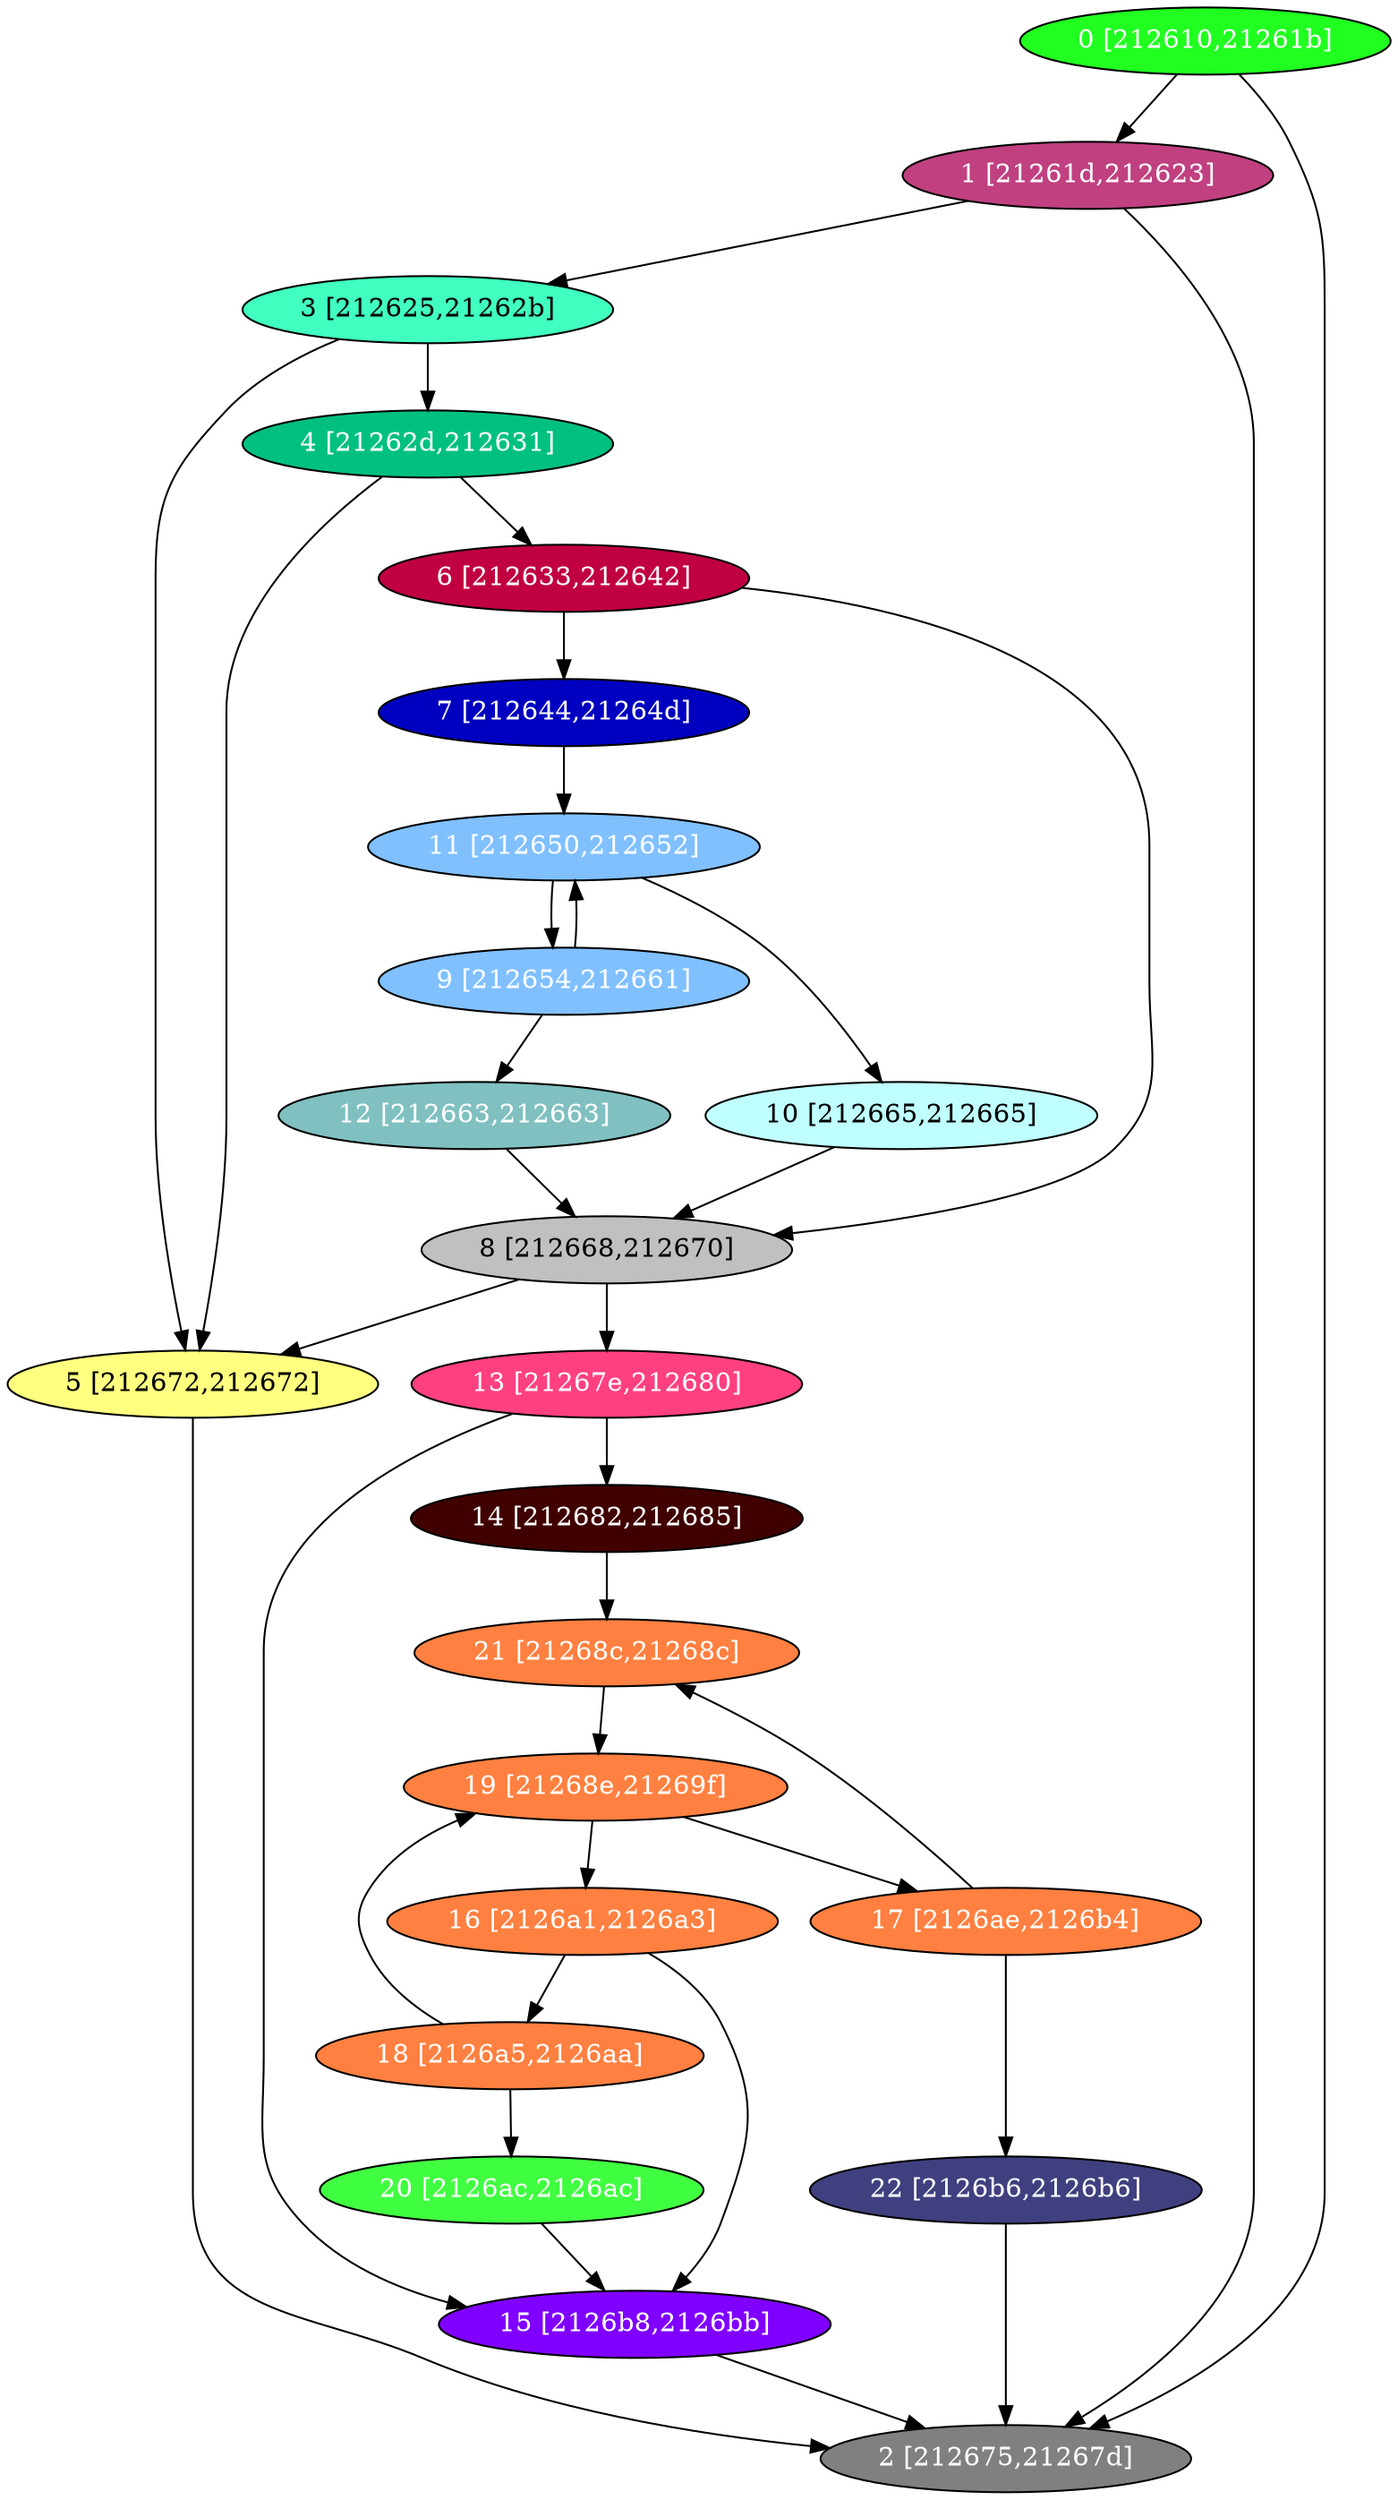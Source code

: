 diGraph libnss3{
	libnss3_0  [style=filled fillcolor="#20FF20" fontcolor="#ffffff" shape=oval label="0 [212610,21261b]"]
	libnss3_1  [style=filled fillcolor="#C04080" fontcolor="#ffffff" shape=oval label="1 [21261d,212623]"]
	libnss3_2  [style=filled fillcolor="#808080" fontcolor="#ffffff" shape=oval label="2 [212675,21267d]"]
	libnss3_3  [style=filled fillcolor="#40FFC0" fontcolor="#000000" shape=oval label="3 [212625,21262b]"]
	libnss3_4  [style=filled fillcolor="#00C080" fontcolor="#ffffff" shape=oval label="4 [21262d,212631]"]
	libnss3_5  [style=filled fillcolor="#FFFF80" fontcolor="#000000" shape=oval label="5 [212672,212672]"]
	libnss3_6  [style=filled fillcolor="#C00040" fontcolor="#ffffff" shape=oval label="6 [212633,212642]"]
	libnss3_7  [style=filled fillcolor="#0000C0" fontcolor="#ffffff" shape=oval label="7 [212644,21264d]"]
	libnss3_8  [style=filled fillcolor="#C0C0C0" fontcolor="#000000" shape=oval label="8 [212668,212670]"]
	libnss3_9  [style=filled fillcolor="#80C0FF" fontcolor="#ffffff" shape=oval label="9 [212654,212661]"]
	libnss3_a  [style=filled fillcolor="#C0FFFF" fontcolor="#000000" shape=oval label="10 [212665,212665]"]
	libnss3_b  [style=filled fillcolor="#80C0FF" fontcolor="#ffffff" shape=oval label="11 [212650,212652]"]
	libnss3_c  [style=filled fillcolor="#80C0C0" fontcolor="#ffffff" shape=oval label="12 [212663,212663]"]
	libnss3_d  [style=filled fillcolor="#FF4080" fontcolor="#ffffff" shape=oval label="13 [21267e,212680]"]
	libnss3_e  [style=filled fillcolor="#400000" fontcolor="#ffffff" shape=oval label="14 [212682,212685]"]
	libnss3_f  [style=filled fillcolor="#8000FF" fontcolor="#ffffff" shape=oval label="15 [2126b8,2126bb]"]
	libnss3_10  [style=filled fillcolor="#FF8040" fontcolor="#ffffff" shape=oval label="16 [2126a1,2126a3]"]
	libnss3_11  [style=filled fillcolor="#FF8040" fontcolor="#ffffff" shape=oval label="17 [2126ae,2126b4]"]
	libnss3_12  [style=filled fillcolor="#FF8040" fontcolor="#ffffff" shape=oval label="18 [2126a5,2126aa]"]
	libnss3_13  [style=filled fillcolor="#FF8040" fontcolor="#ffffff" shape=oval label="19 [21268e,21269f]"]
	libnss3_14  [style=filled fillcolor="#40FF40" fontcolor="#ffffff" shape=oval label="20 [2126ac,2126ac]"]
	libnss3_15  [style=filled fillcolor="#FF8040" fontcolor="#ffffff" shape=oval label="21 [21268c,21268c]"]
	libnss3_16  [style=filled fillcolor="#404080" fontcolor="#ffffff" shape=oval label="22 [2126b6,2126b6]"]

	libnss3_0 -> libnss3_1
	libnss3_0 -> libnss3_2
	libnss3_1 -> libnss3_2
	libnss3_1 -> libnss3_3
	libnss3_3 -> libnss3_4
	libnss3_3 -> libnss3_5
	libnss3_4 -> libnss3_5
	libnss3_4 -> libnss3_6
	libnss3_5 -> libnss3_2
	libnss3_6 -> libnss3_7
	libnss3_6 -> libnss3_8
	libnss3_7 -> libnss3_b
	libnss3_8 -> libnss3_5
	libnss3_8 -> libnss3_d
	libnss3_9 -> libnss3_b
	libnss3_9 -> libnss3_c
	libnss3_a -> libnss3_8
	libnss3_b -> libnss3_9
	libnss3_b -> libnss3_a
	libnss3_c -> libnss3_8
	libnss3_d -> libnss3_e
	libnss3_d -> libnss3_f
	libnss3_e -> libnss3_15
	libnss3_f -> libnss3_2
	libnss3_10 -> libnss3_f
	libnss3_10 -> libnss3_12
	libnss3_11 -> libnss3_15
	libnss3_11 -> libnss3_16
	libnss3_12 -> libnss3_13
	libnss3_12 -> libnss3_14
	libnss3_13 -> libnss3_10
	libnss3_13 -> libnss3_11
	libnss3_14 -> libnss3_f
	libnss3_15 -> libnss3_13
	libnss3_16 -> libnss3_2
}